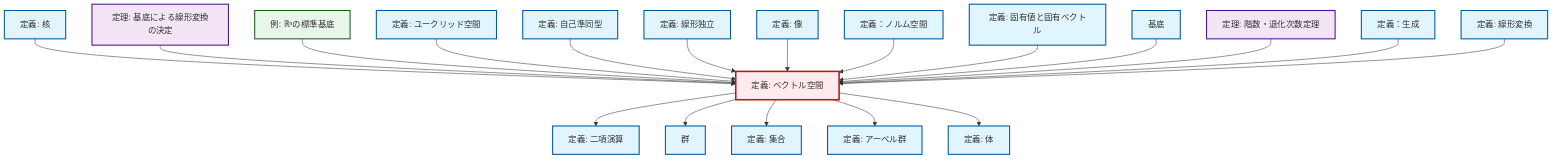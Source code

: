 graph TD
    classDef definition fill:#e1f5fe,stroke:#01579b,stroke-width:2px
    classDef theorem fill:#f3e5f5,stroke:#4a148c,stroke-width:2px
    classDef axiom fill:#fff3e0,stroke:#e65100,stroke-width:2px
    classDef example fill:#e8f5e9,stroke:#1b5e20,stroke-width:2px
    classDef current fill:#ffebee,stroke:#b71c1c,stroke-width:3px
    def-group["群"]:::definition
    ex-standard-basis-rn["例: ℝⁿの標準基底"]:::example
    def-endomorphism["定義: 自己準同型"]:::definition
    def-vector-space["定義: ベクトル空間"]:::definition
    def-field["定義: 体"]:::definition
    def-eigenvalue-eigenvector["定義: 固有値と固有ベクトル"]:::definition
    def-binary-operation["定義: 二項演算"]:::definition
    def-normed-vector-space["定義：ノルム空間"]:::definition
    def-image["定義: 像"]:::definition
    def-abelian-group["定義: アーベル群"]:::definition
    def-linear-independence["定義: 線形独立"]:::definition
    def-span["定義：生成"]:::definition
    thm-linear-transformation-basis["定理: 基底による線形変換の決定"]:::theorem
    thm-rank-nullity["定理: 階数・退化次数定理"]:::theorem
    def-euclidean-space["定義: ユークリッド空間"]:::definition
    def-linear-transformation["定義: 線形変換"]:::definition
    def-kernel["定義: 核"]:::definition
    def-basis["基底"]:::definition
    def-set["定義: 集合"]:::definition
    def-kernel --> def-vector-space
    thm-linear-transformation-basis --> def-vector-space
    ex-standard-basis-rn --> def-vector-space
    def-euclidean-space --> def-vector-space
    def-endomorphism --> def-vector-space
    def-linear-independence --> def-vector-space
    def-image --> def-vector-space
    def-vector-space --> def-binary-operation
    def-normed-vector-space --> def-vector-space
    def-eigenvalue-eigenvector --> def-vector-space
    def-basis --> def-vector-space
    def-vector-space --> def-group
    def-vector-space --> def-set
    thm-rank-nullity --> def-vector-space
    def-span --> def-vector-space
    def-vector-space --> def-abelian-group
    def-vector-space --> def-field
    def-linear-transformation --> def-vector-space
    class def-vector-space current